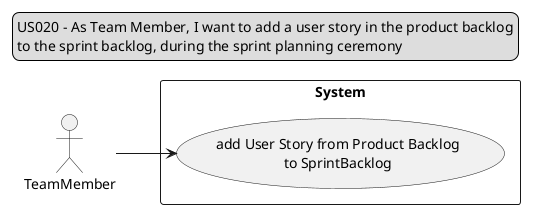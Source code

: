 @startuml

skinparam sequenceMessageAlign center

legend top
US020 - As Team Member, I want to add a user story in the product backlog
to the sprint backlog, during the sprint planning ceremony
end legend

left to right direction
actor "TeamMember"
rectangle System {
    "TeamMember" --> (add User Story from Product Backlog\nto SprintBacklog)
}

@enduml